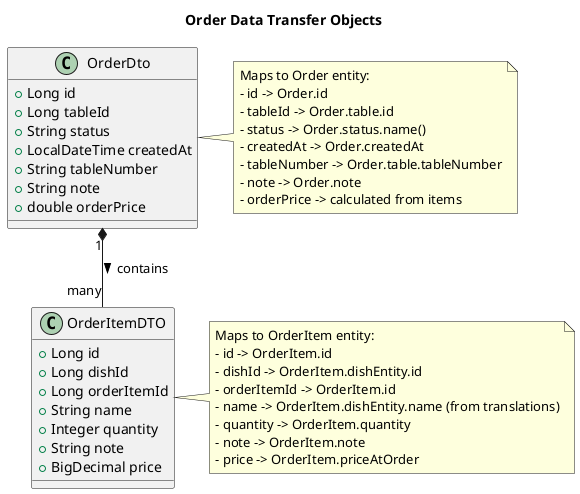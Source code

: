 @startuml
title Order Data Transfer Objects

' DTOs
class OrderDto {
  +Long id
  +Long tableId
  +String status
  +LocalDateTime createdAt
  +String tableNumber
  +String note
  +double orderPrice
}

class OrderItemDTO {
  +Long id
  +Long dishId
  +Long orderItemId
  +String name
  +Integer quantity
  +String note
  +BigDecimal price
}

' Relationships
OrderDto "1" *-- "many" OrderItemDTO : contains >

' Mapping to Entities
note right of OrderDto
  Maps to Order entity:
  - id -> Order.id
  - tableId -> Order.table.id
  - status -> Order.status.name()
  - createdAt -> Order.createdAt
  - tableNumber -> Order.table.tableNumber
  - note -> Order.note
  - orderPrice -> calculated from items
end note

note right of OrderItemDTO
  Maps to OrderItem entity:
  - id -> OrderItem.id
  - dishId -> OrderItem.dishEntity.id
  - orderItemId -> OrderItem.id
  - name -> OrderItem.dishEntity.name (from translations)
  - quantity -> OrderItem.quantity
  - note -> OrderItem.note
  - price -> OrderItem.priceAtOrder
end note

@enduml
